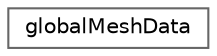 digraph "Graphical Class Hierarchy"
{
 // LATEX_PDF_SIZE
  bgcolor="transparent";
  edge [fontname=Helvetica,fontsize=10,labelfontname=Helvetica,labelfontsize=10];
  node [fontname=Helvetica,fontsize=10,shape=box,height=0.2,width=0.4];
  rankdir="LR";
  Node0 [id="Node000000",label="globalMeshData",height=0.2,width=0.4,color="grey40", fillcolor="white", style="filled",URL="$classFoam_1_1globalMeshData.html",tooltip="Various mesh related information for a parallel run. Upon construction, constructs all info using par..."];
}
